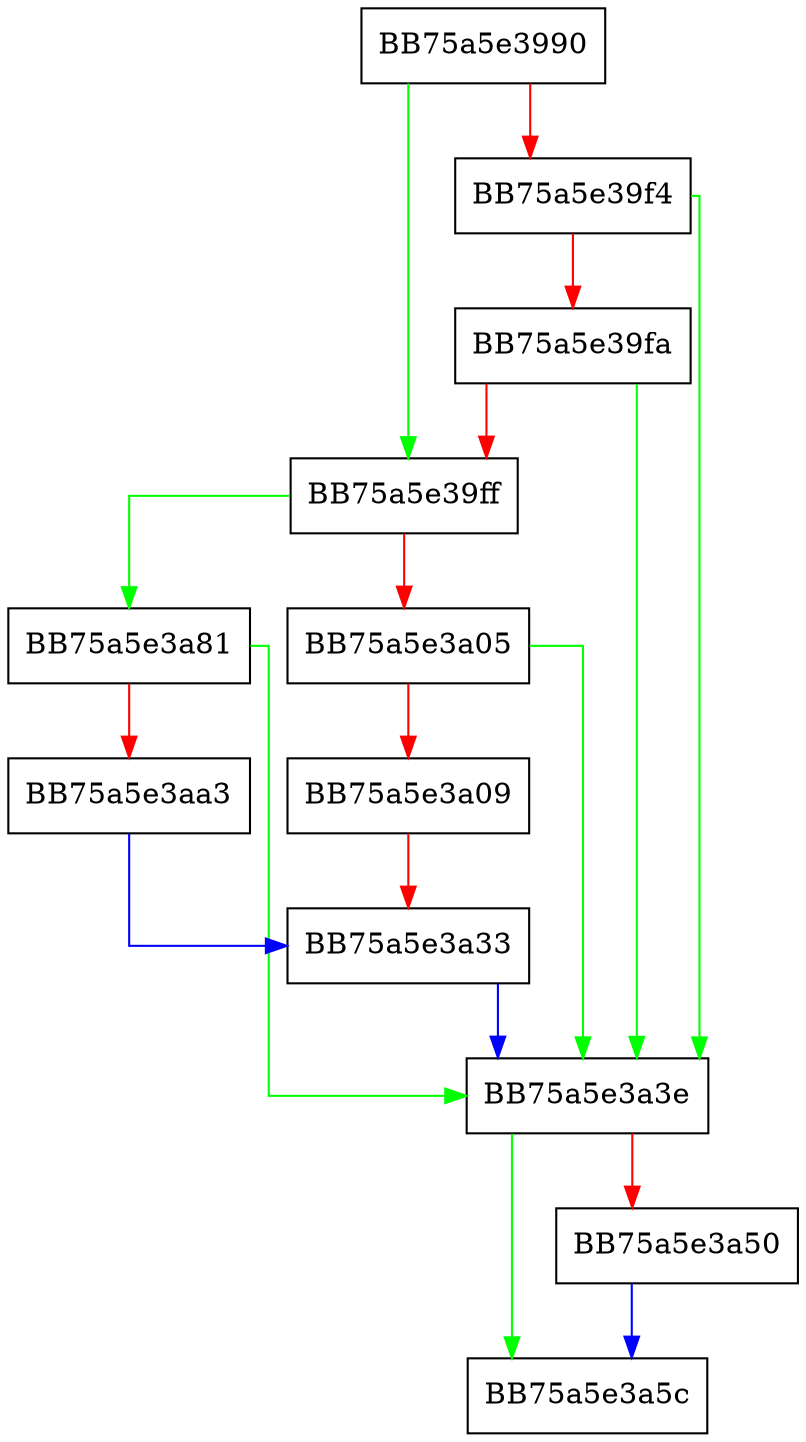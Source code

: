 digraph KERNEL32_DLL_VirtualFree {
  node [shape="box"];
  graph [splines=ortho];
  BB75a5e3990 -> BB75a5e39ff [color="green"];
  BB75a5e3990 -> BB75a5e39f4 [color="red"];
  BB75a5e39f4 -> BB75a5e3a3e [color="green"];
  BB75a5e39f4 -> BB75a5e39fa [color="red"];
  BB75a5e39fa -> BB75a5e3a3e [color="green"];
  BB75a5e39fa -> BB75a5e39ff [color="red"];
  BB75a5e39ff -> BB75a5e3a81 [color="green"];
  BB75a5e39ff -> BB75a5e3a05 [color="red"];
  BB75a5e3a05 -> BB75a5e3a3e [color="green"];
  BB75a5e3a05 -> BB75a5e3a09 [color="red"];
  BB75a5e3a09 -> BB75a5e3a33 [color="red"];
  BB75a5e3a33 -> BB75a5e3a3e [color="blue"];
  BB75a5e3a3e -> BB75a5e3a5c [color="green"];
  BB75a5e3a3e -> BB75a5e3a50 [color="red"];
  BB75a5e3a50 -> BB75a5e3a5c [color="blue"];
  BB75a5e3a81 -> BB75a5e3a3e [color="green"];
  BB75a5e3a81 -> BB75a5e3aa3 [color="red"];
  BB75a5e3aa3 -> BB75a5e3a33 [color="blue"];
}
